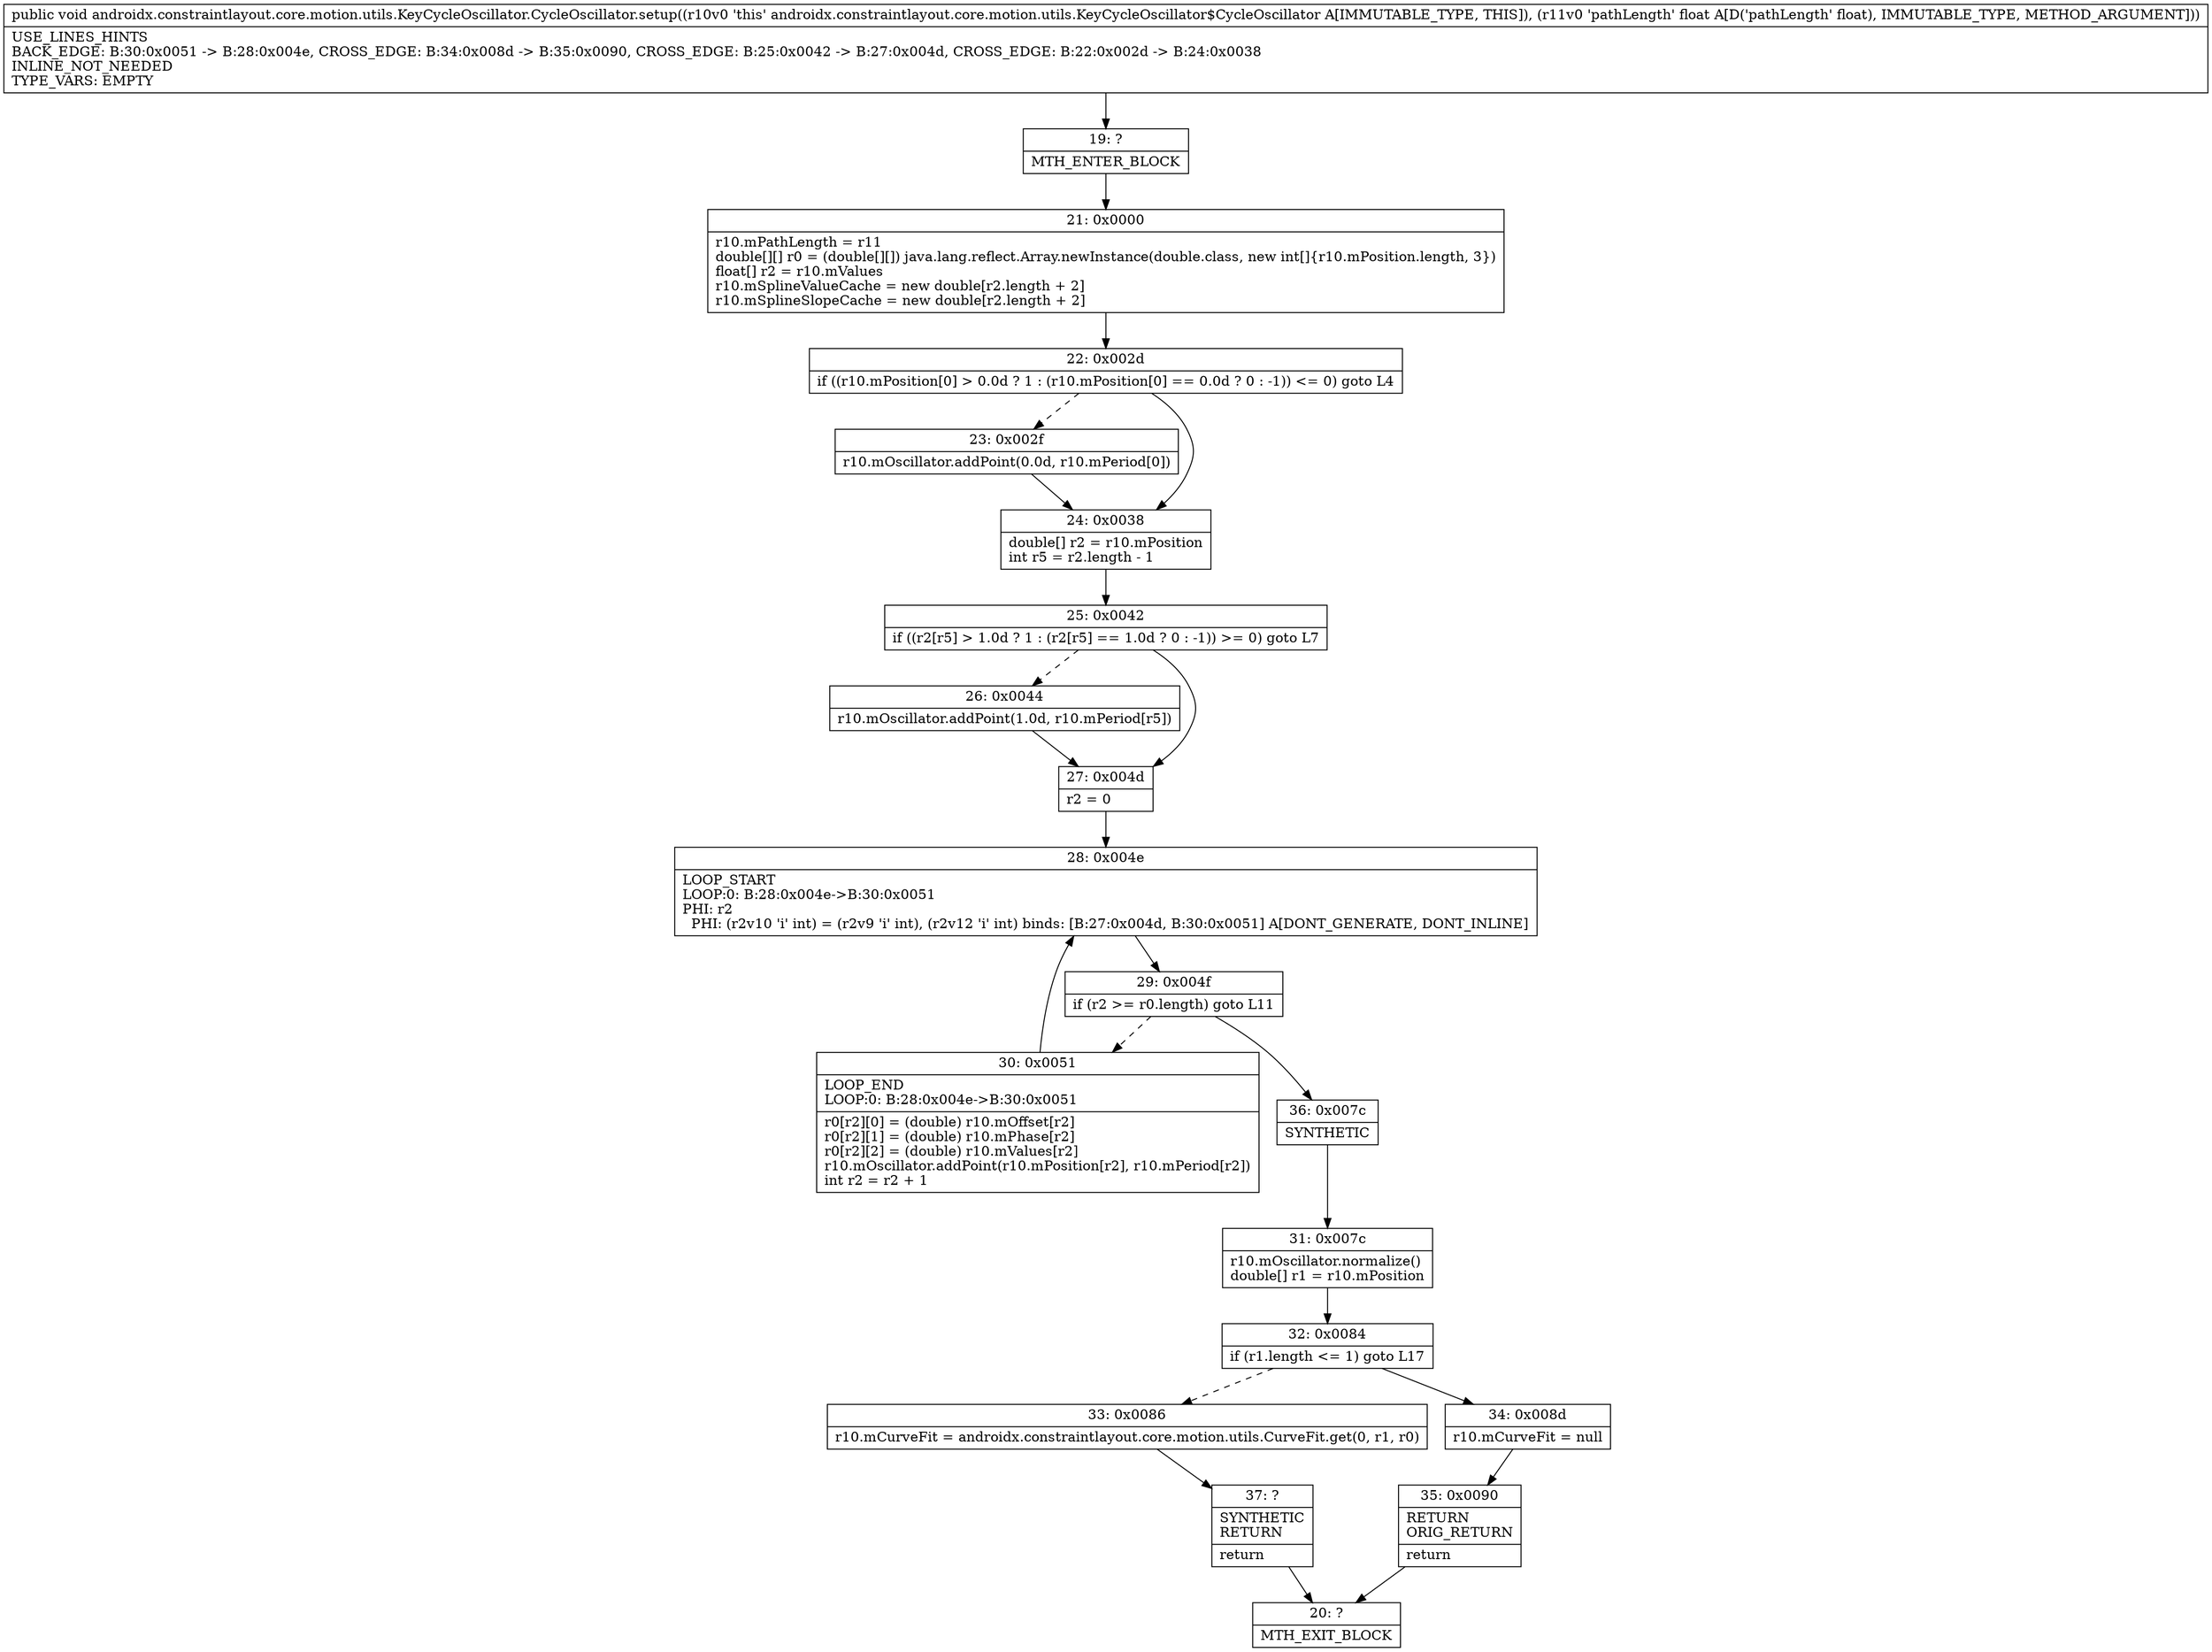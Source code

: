 digraph "CFG forandroidx.constraintlayout.core.motion.utils.KeyCycleOscillator.CycleOscillator.setup(F)V" {
Node_19 [shape=record,label="{19\:\ ?|MTH_ENTER_BLOCK\l}"];
Node_21 [shape=record,label="{21\:\ 0x0000|r10.mPathLength = r11\ldouble[][] r0 = (double[][]) java.lang.reflect.Array.newInstance(double.class, new int[]\{r10.mPosition.length, 3\})\lfloat[] r2 = r10.mValues\lr10.mSplineValueCache = new double[r2.length + 2]\lr10.mSplineSlopeCache = new double[r2.length + 2]\l}"];
Node_22 [shape=record,label="{22\:\ 0x002d|if ((r10.mPosition[0] \> 0.0d ? 1 : (r10.mPosition[0] == 0.0d ? 0 : \-1)) \<= 0) goto L4\l}"];
Node_23 [shape=record,label="{23\:\ 0x002f|r10.mOscillator.addPoint(0.0d, r10.mPeriod[0])\l}"];
Node_24 [shape=record,label="{24\:\ 0x0038|double[] r2 = r10.mPosition\lint r5 = r2.length \- 1\l}"];
Node_25 [shape=record,label="{25\:\ 0x0042|if ((r2[r5] \> 1.0d ? 1 : (r2[r5] == 1.0d ? 0 : \-1)) \>= 0) goto L7\l}"];
Node_26 [shape=record,label="{26\:\ 0x0044|r10.mOscillator.addPoint(1.0d, r10.mPeriod[r5])\l}"];
Node_27 [shape=record,label="{27\:\ 0x004d|r2 = 0\l}"];
Node_28 [shape=record,label="{28\:\ 0x004e|LOOP_START\lLOOP:0: B:28:0x004e\-\>B:30:0x0051\lPHI: r2 \l  PHI: (r2v10 'i' int) = (r2v9 'i' int), (r2v12 'i' int) binds: [B:27:0x004d, B:30:0x0051] A[DONT_GENERATE, DONT_INLINE]\l}"];
Node_29 [shape=record,label="{29\:\ 0x004f|if (r2 \>= r0.length) goto L11\l}"];
Node_30 [shape=record,label="{30\:\ 0x0051|LOOP_END\lLOOP:0: B:28:0x004e\-\>B:30:0x0051\l|r0[r2][0] = (double) r10.mOffset[r2]\lr0[r2][1] = (double) r10.mPhase[r2]\lr0[r2][2] = (double) r10.mValues[r2]\lr10.mOscillator.addPoint(r10.mPosition[r2], r10.mPeriod[r2])\lint r2 = r2 + 1\l}"];
Node_36 [shape=record,label="{36\:\ 0x007c|SYNTHETIC\l}"];
Node_31 [shape=record,label="{31\:\ 0x007c|r10.mOscillator.normalize()\ldouble[] r1 = r10.mPosition\l}"];
Node_32 [shape=record,label="{32\:\ 0x0084|if (r1.length \<= 1) goto L17\l}"];
Node_33 [shape=record,label="{33\:\ 0x0086|r10.mCurveFit = androidx.constraintlayout.core.motion.utils.CurveFit.get(0, r1, r0)\l}"];
Node_37 [shape=record,label="{37\:\ ?|SYNTHETIC\lRETURN\l|return\l}"];
Node_20 [shape=record,label="{20\:\ ?|MTH_EXIT_BLOCK\l}"];
Node_34 [shape=record,label="{34\:\ 0x008d|r10.mCurveFit = null\l}"];
Node_35 [shape=record,label="{35\:\ 0x0090|RETURN\lORIG_RETURN\l|return\l}"];
MethodNode[shape=record,label="{public void androidx.constraintlayout.core.motion.utils.KeyCycleOscillator.CycleOscillator.setup((r10v0 'this' androidx.constraintlayout.core.motion.utils.KeyCycleOscillator$CycleOscillator A[IMMUTABLE_TYPE, THIS]), (r11v0 'pathLength' float A[D('pathLength' float), IMMUTABLE_TYPE, METHOD_ARGUMENT]))  | USE_LINES_HINTS\lBACK_EDGE: B:30:0x0051 \-\> B:28:0x004e, CROSS_EDGE: B:34:0x008d \-\> B:35:0x0090, CROSS_EDGE: B:25:0x0042 \-\> B:27:0x004d, CROSS_EDGE: B:22:0x002d \-\> B:24:0x0038\lINLINE_NOT_NEEDED\lTYPE_VARS: EMPTY\l}"];
MethodNode -> Node_19;Node_19 -> Node_21;
Node_21 -> Node_22;
Node_22 -> Node_23[style=dashed];
Node_22 -> Node_24;
Node_23 -> Node_24;
Node_24 -> Node_25;
Node_25 -> Node_26[style=dashed];
Node_25 -> Node_27;
Node_26 -> Node_27;
Node_27 -> Node_28;
Node_28 -> Node_29;
Node_29 -> Node_30[style=dashed];
Node_29 -> Node_36;
Node_30 -> Node_28;
Node_36 -> Node_31;
Node_31 -> Node_32;
Node_32 -> Node_33[style=dashed];
Node_32 -> Node_34;
Node_33 -> Node_37;
Node_37 -> Node_20;
Node_34 -> Node_35;
Node_35 -> Node_20;
}


